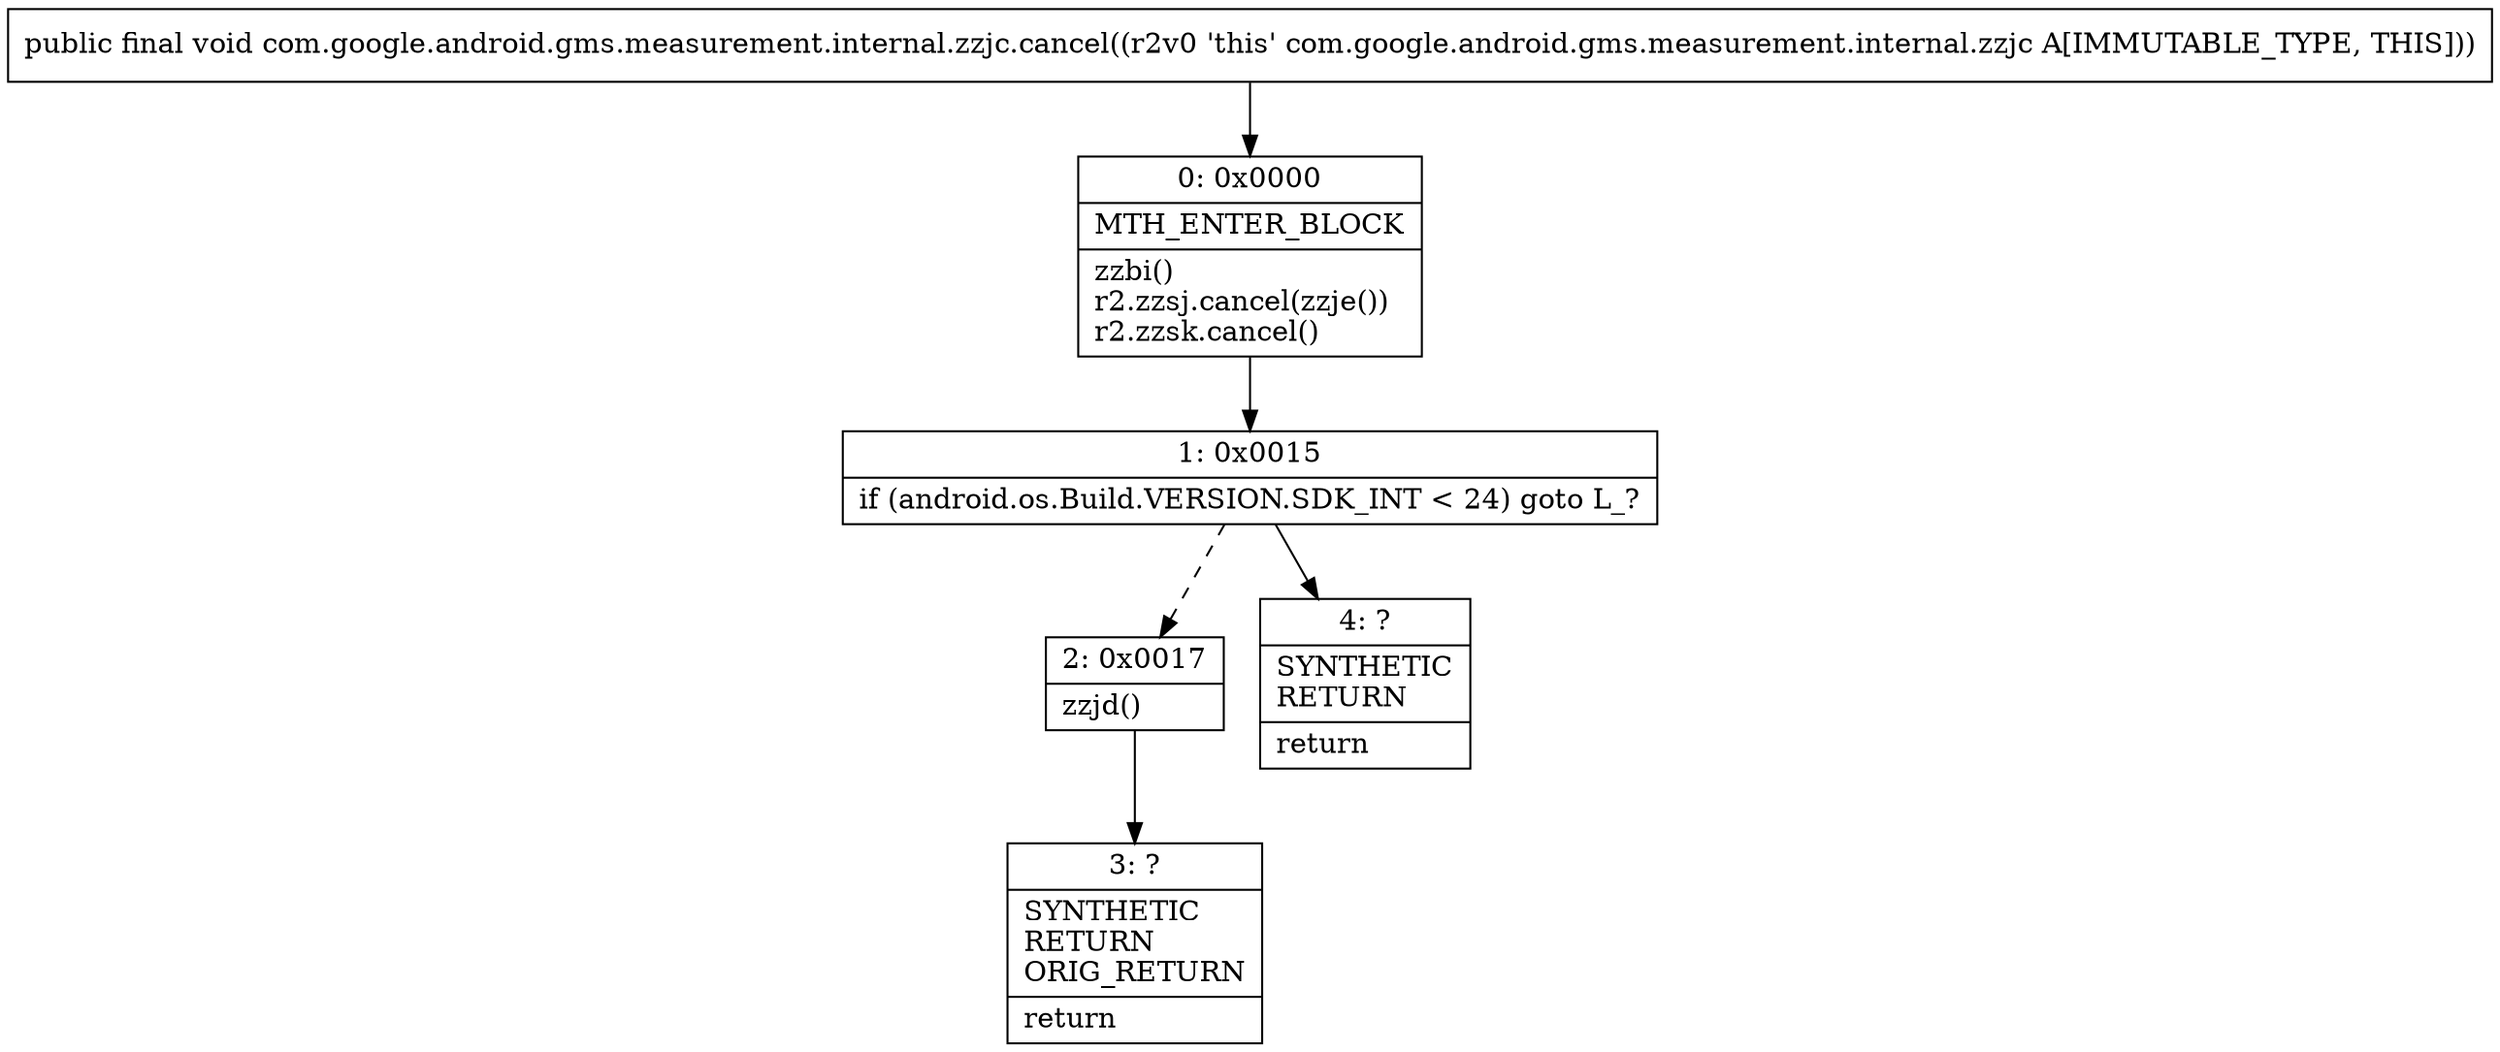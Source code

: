 digraph "CFG forcom.google.android.gms.measurement.internal.zzjc.cancel()V" {
Node_0 [shape=record,label="{0\:\ 0x0000|MTH_ENTER_BLOCK\l|zzbi()\lr2.zzsj.cancel(zzje())\lr2.zzsk.cancel()\l}"];
Node_1 [shape=record,label="{1\:\ 0x0015|if (android.os.Build.VERSION.SDK_INT \< 24) goto L_?\l}"];
Node_2 [shape=record,label="{2\:\ 0x0017|zzjd()\l}"];
Node_3 [shape=record,label="{3\:\ ?|SYNTHETIC\lRETURN\lORIG_RETURN\l|return\l}"];
Node_4 [shape=record,label="{4\:\ ?|SYNTHETIC\lRETURN\l|return\l}"];
MethodNode[shape=record,label="{public final void com.google.android.gms.measurement.internal.zzjc.cancel((r2v0 'this' com.google.android.gms.measurement.internal.zzjc A[IMMUTABLE_TYPE, THIS])) }"];
MethodNode -> Node_0;
Node_0 -> Node_1;
Node_1 -> Node_2[style=dashed];
Node_1 -> Node_4;
Node_2 -> Node_3;
}

